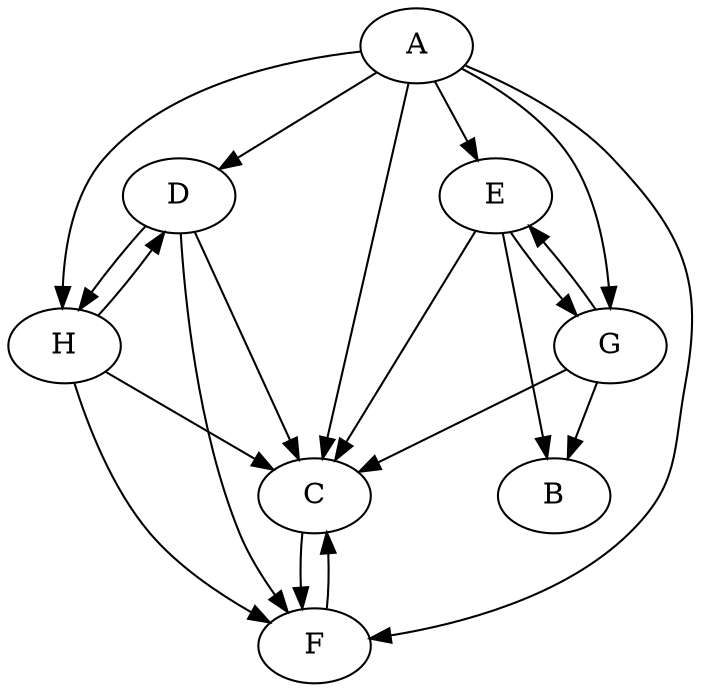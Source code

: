 digraph G {
A;
B;
C;
D;
E;
F;
G;
H;

E -> B;
G -> B;
A -> C;
D -> C;
E -> C;
F -> C;
G -> C;
H -> C;
A -> D;
H -> D;
A -> E;
G -> E;
A -> F;
C -> F;
D -> F;
H -> F;
A -> G;
E -> G;
A -> H;
D -> H;
}
